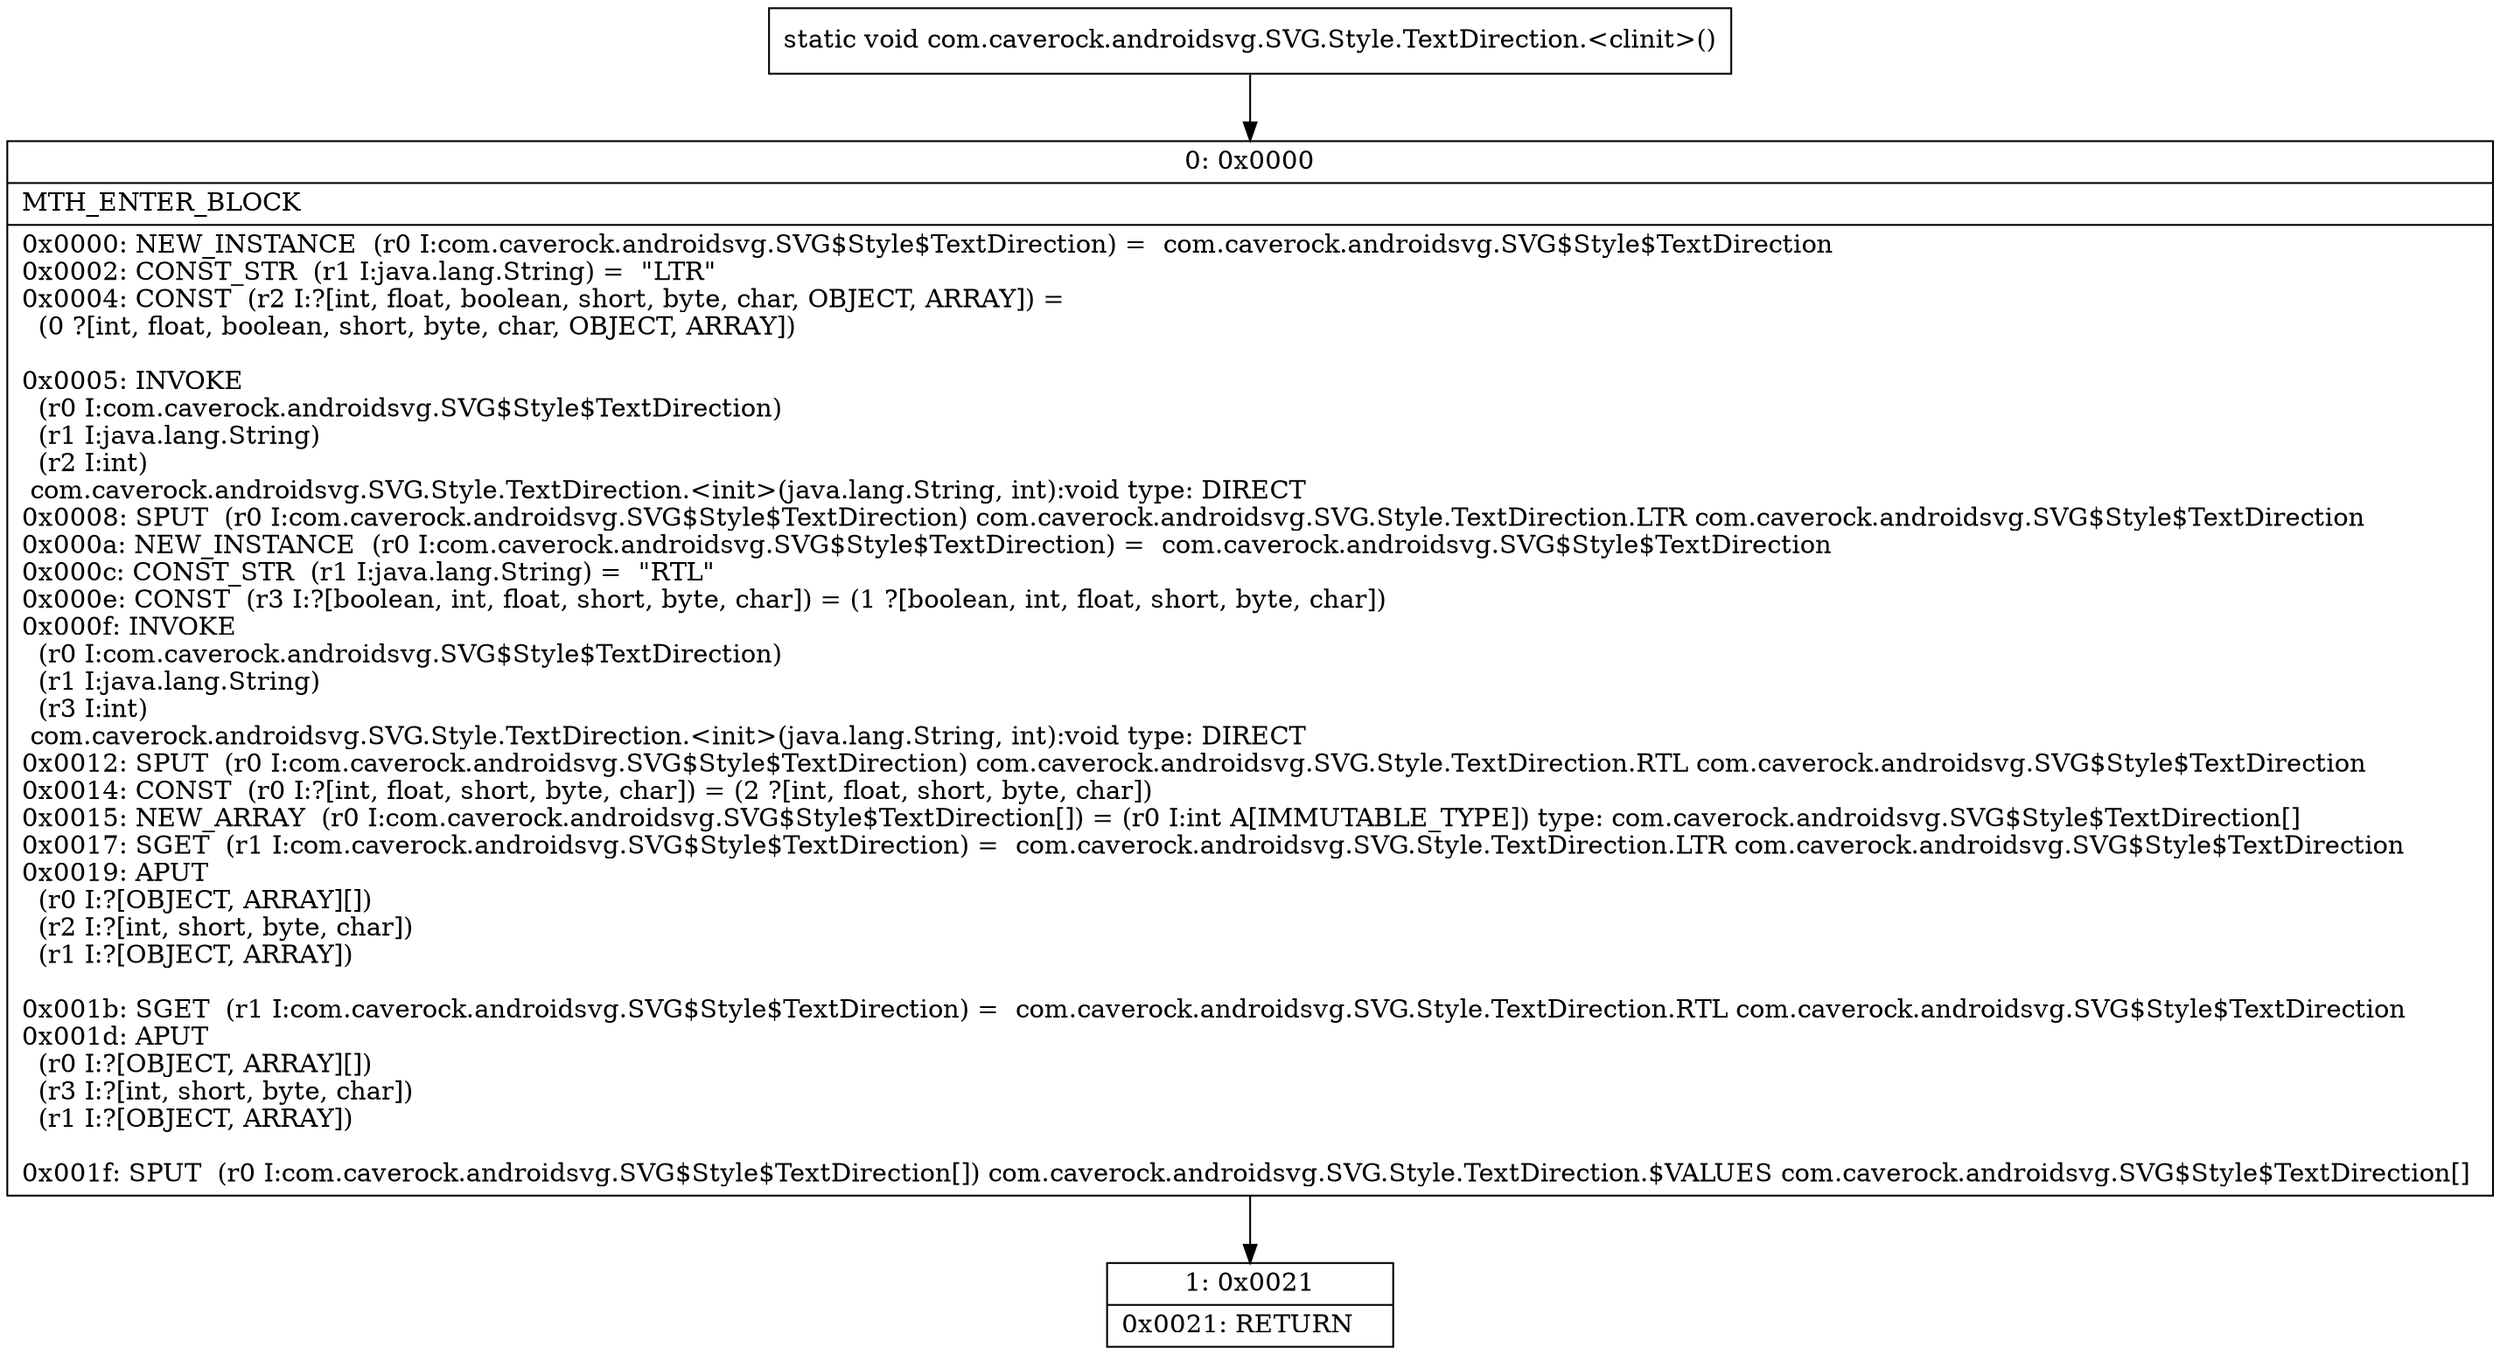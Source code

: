 digraph "CFG forcom.caverock.androidsvg.SVG.Style.TextDirection.\<clinit\>()V" {
Node_0 [shape=record,label="{0\:\ 0x0000|MTH_ENTER_BLOCK\l|0x0000: NEW_INSTANCE  (r0 I:com.caverock.androidsvg.SVG$Style$TextDirection) =  com.caverock.androidsvg.SVG$Style$TextDirection \l0x0002: CONST_STR  (r1 I:java.lang.String) =  \"LTR\" \l0x0004: CONST  (r2 I:?[int, float, boolean, short, byte, char, OBJECT, ARRAY]) = \l  (0 ?[int, float, boolean, short, byte, char, OBJECT, ARRAY])\l \l0x0005: INVOKE  \l  (r0 I:com.caverock.androidsvg.SVG$Style$TextDirection)\l  (r1 I:java.lang.String)\l  (r2 I:int)\l com.caverock.androidsvg.SVG.Style.TextDirection.\<init\>(java.lang.String, int):void type: DIRECT \l0x0008: SPUT  (r0 I:com.caverock.androidsvg.SVG$Style$TextDirection) com.caverock.androidsvg.SVG.Style.TextDirection.LTR com.caverock.androidsvg.SVG$Style$TextDirection \l0x000a: NEW_INSTANCE  (r0 I:com.caverock.androidsvg.SVG$Style$TextDirection) =  com.caverock.androidsvg.SVG$Style$TextDirection \l0x000c: CONST_STR  (r1 I:java.lang.String) =  \"RTL\" \l0x000e: CONST  (r3 I:?[boolean, int, float, short, byte, char]) = (1 ?[boolean, int, float, short, byte, char]) \l0x000f: INVOKE  \l  (r0 I:com.caverock.androidsvg.SVG$Style$TextDirection)\l  (r1 I:java.lang.String)\l  (r3 I:int)\l com.caverock.androidsvg.SVG.Style.TextDirection.\<init\>(java.lang.String, int):void type: DIRECT \l0x0012: SPUT  (r0 I:com.caverock.androidsvg.SVG$Style$TextDirection) com.caverock.androidsvg.SVG.Style.TextDirection.RTL com.caverock.androidsvg.SVG$Style$TextDirection \l0x0014: CONST  (r0 I:?[int, float, short, byte, char]) = (2 ?[int, float, short, byte, char]) \l0x0015: NEW_ARRAY  (r0 I:com.caverock.androidsvg.SVG$Style$TextDirection[]) = (r0 I:int A[IMMUTABLE_TYPE]) type: com.caverock.androidsvg.SVG$Style$TextDirection[] \l0x0017: SGET  (r1 I:com.caverock.androidsvg.SVG$Style$TextDirection) =  com.caverock.androidsvg.SVG.Style.TextDirection.LTR com.caverock.androidsvg.SVG$Style$TextDirection \l0x0019: APUT  \l  (r0 I:?[OBJECT, ARRAY][])\l  (r2 I:?[int, short, byte, char])\l  (r1 I:?[OBJECT, ARRAY])\l \l0x001b: SGET  (r1 I:com.caverock.androidsvg.SVG$Style$TextDirection) =  com.caverock.androidsvg.SVG.Style.TextDirection.RTL com.caverock.androidsvg.SVG$Style$TextDirection \l0x001d: APUT  \l  (r0 I:?[OBJECT, ARRAY][])\l  (r3 I:?[int, short, byte, char])\l  (r1 I:?[OBJECT, ARRAY])\l \l0x001f: SPUT  (r0 I:com.caverock.androidsvg.SVG$Style$TextDirection[]) com.caverock.androidsvg.SVG.Style.TextDirection.$VALUES com.caverock.androidsvg.SVG$Style$TextDirection[] \l}"];
Node_1 [shape=record,label="{1\:\ 0x0021|0x0021: RETURN   \l}"];
MethodNode[shape=record,label="{static void com.caverock.androidsvg.SVG.Style.TextDirection.\<clinit\>() }"];
MethodNode -> Node_0;
Node_0 -> Node_1;
}

